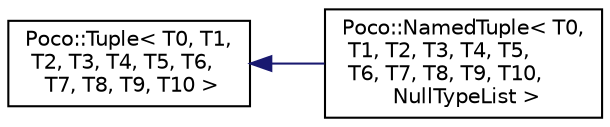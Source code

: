 digraph "Graphical Class Hierarchy"
{
 // LATEX_PDF_SIZE
  edge [fontname="Helvetica",fontsize="10",labelfontname="Helvetica",labelfontsize="10"];
  node [fontname="Helvetica",fontsize="10",shape=record];
  rankdir="LR";
  Node0 [label="Poco::Tuple\< T0, T1,\l T2, T3, T4, T5, T6,\l T7, T8, T9, T10 \>",height=0.2,width=0.4,color="black", fillcolor="white", style="filled",URL="$structPoco_1_1Tuple.html",tooltip=" "];
  Node0 -> Node1 [dir="back",color="midnightblue",fontsize="10",style="solid",fontname="Helvetica"];
  Node1 [label="Poco::NamedTuple\< T0,\l T1, T2, T3, T4, T5,\l T6, T7, T8, T9, T10,\l NullTypeList \>",height=0.2,width=0.4,color="black", fillcolor="white", style="filled",URL="$structPoco_1_1NamedTuple_3_01T0_00_01T1_00_01T2_00_01T3_00_01T4_00_01T5_00_01T6_00_01T7_00_01T8_3fdb8dad60a924cfe88a9b00c9813e69.html",tooltip=" "];
}
